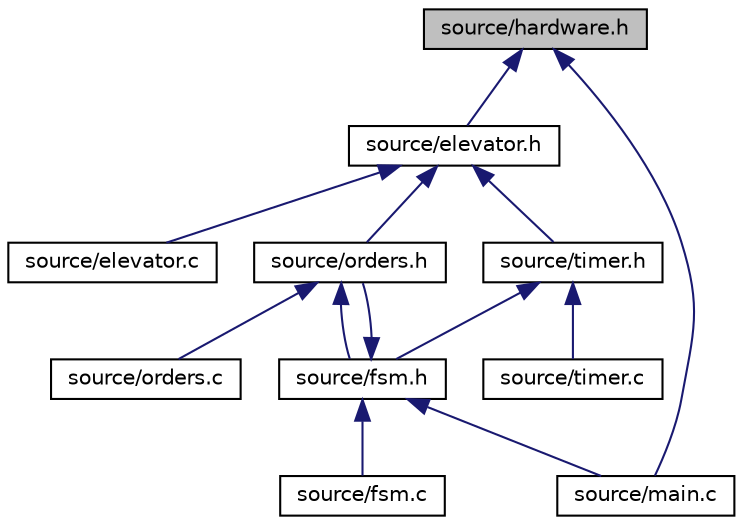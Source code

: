 digraph "source/hardware.h"
{
  edge [fontname="Helvetica",fontsize="10",labelfontname="Helvetica",labelfontsize="10"];
  node [fontname="Helvetica",fontsize="10",shape=record];
  Node1 [label="source/hardware.h",height=0.2,width=0.4,color="black", fillcolor="grey75", style="filled", fontcolor="black"];
  Node1 -> Node2 [dir="back",color="midnightblue",fontsize="10",style="solid"];
  Node2 [label="source/elevator.h",height=0.2,width=0.4,color="black", fillcolor="white", style="filled",URL="$elevator_8h.html",tooltip="Bevegelse- og tilstands-typer for heisen. "];
  Node2 -> Node3 [dir="back",color="midnightblue",fontsize="10",style="solid"];
  Node3 [label="source/elevator.c",height=0.2,width=0.4,color="black", fillcolor="white", style="filled",URL="$elevator_8c_source.html"];
  Node2 -> Node4 [dir="back",color="midnightblue",fontsize="10",style="solid"];
  Node4 [label="source/orders.h",height=0.2,width=0.4,color="black", fillcolor="white", style="filled",URL="$orders_8h.html",tooltip="Bestillingsfunskjoner til heisen. "];
  Node4 -> Node5 [dir="back",color="midnightblue",fontsize="10",style="solid"];
  Node5 [label="source/fsm.h",height=0.2,width=0.4,color="black", fillcolor="white", style="filled",URL="$fsm_8h.html",tooltip="Koden til tilstandsmaskinen til heisen. "];
  Node5 -> Node6 [dir="back",color="midnightblue",fontsize="10",style="solid"];
  Node6 [label="source/fsm.c",height=0.2,width=0.4,color="black", fillcolor="white", style="filled",URL="$fsm_8c_source.html"];
  Node5 -> Node4 [dir="back",color="midnightblue",fontsize="10",style="solid"];
  Node5 -> Node7 [dir="back",color="midnightblue",fontsize="10",style="solid"];
  Node7 [label="source/main.c",height=0.2,width=0.4,color="black", fillcolor="white", style="filled",URL="$main_8c_source.html"];
  Node4 -> Node8 [dir="back",color="midnightblue",fontsize="10",style="solid"];
  Node8 [label="source/orders.c",height=0.2,width=0.4,color="black", fillcolor="white", style="filled",URL="$orders_8c_source.html"];
  Node2 -> Node9 [dir="back",color="midnightblue",fontsize="10",style="solid"];
  Node9 [label="source/timer.h",height=0.2,width=0.4,color="black", fillcolor="white", style="filled",URL="$timer_8h.html",tooltip="Timer for heisdøren. "];
  Node9 -> Node5 [dir="back",color="midnightblue",fontsize="10",style="solid"];
  Node9 -> Node10 [dir="back",color="midnightblue",fontsize="10",style="solid"];
  Node10 [label="source/timer.c",height=0.2,width=0.4,color="black", fillcolor="white", style="filled",URL="$timer_8c_source.html"];
  Node1 -> Node7 [dir="back",color="midnightblue",fontsize="10",style="solid"];
}
